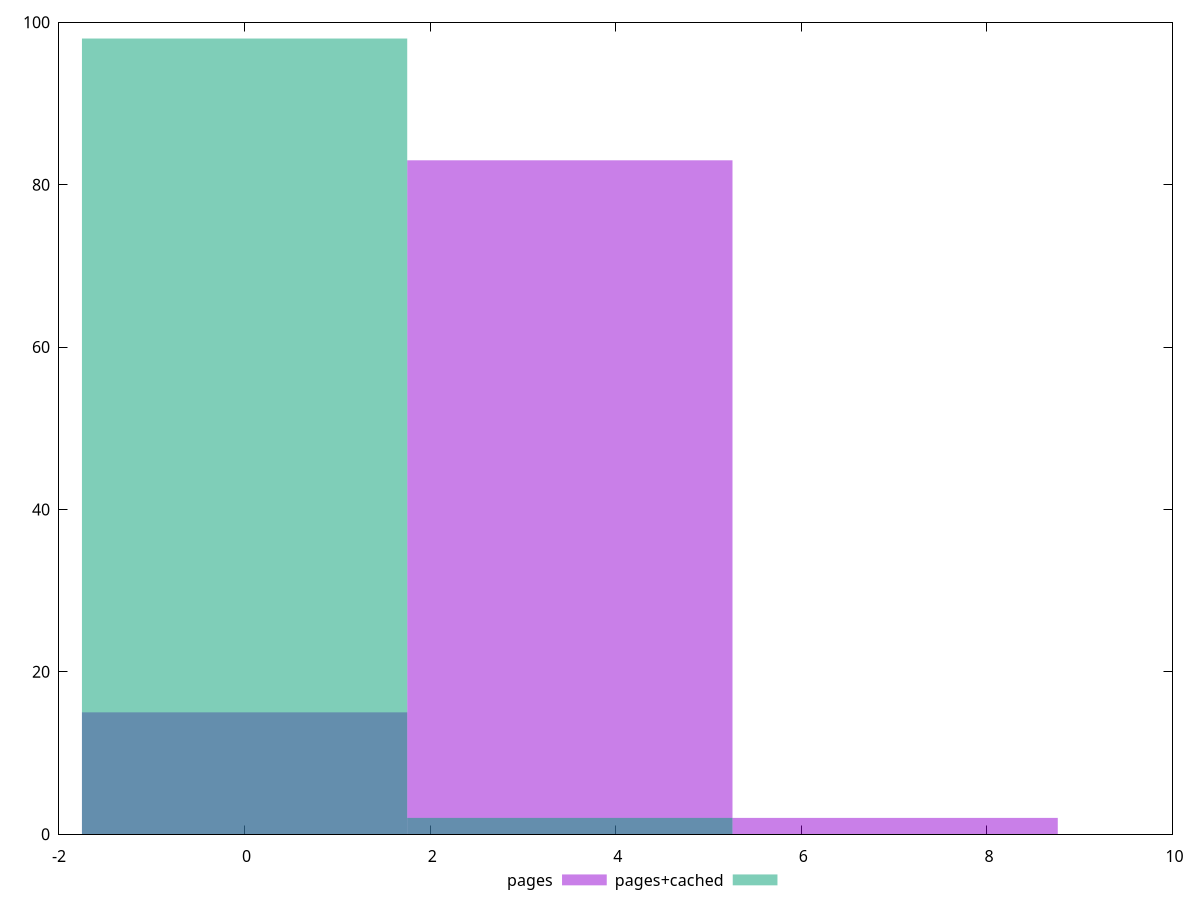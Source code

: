 reset
set terminal svg size 640, 500 enhanced background rgb 'white'
set output "reprap/network-rtt/comparison/histogram/1_vs_2.svg"

$pages <<EOF
3.5054524944973027 83
7.010904988994605 2
0 15
EOF

$pagesCached <<EOF
3.5054524944973027 2
0 98
EOF

set key outside below
set boxwidth 3.5054524944973027
set yrange [0:100]
set style fill transparent solid 0.5 noborder

plot \
  $pages title "pages" with boxes, \
  $pagesCached title "pages+cached" with boxes, \


reset